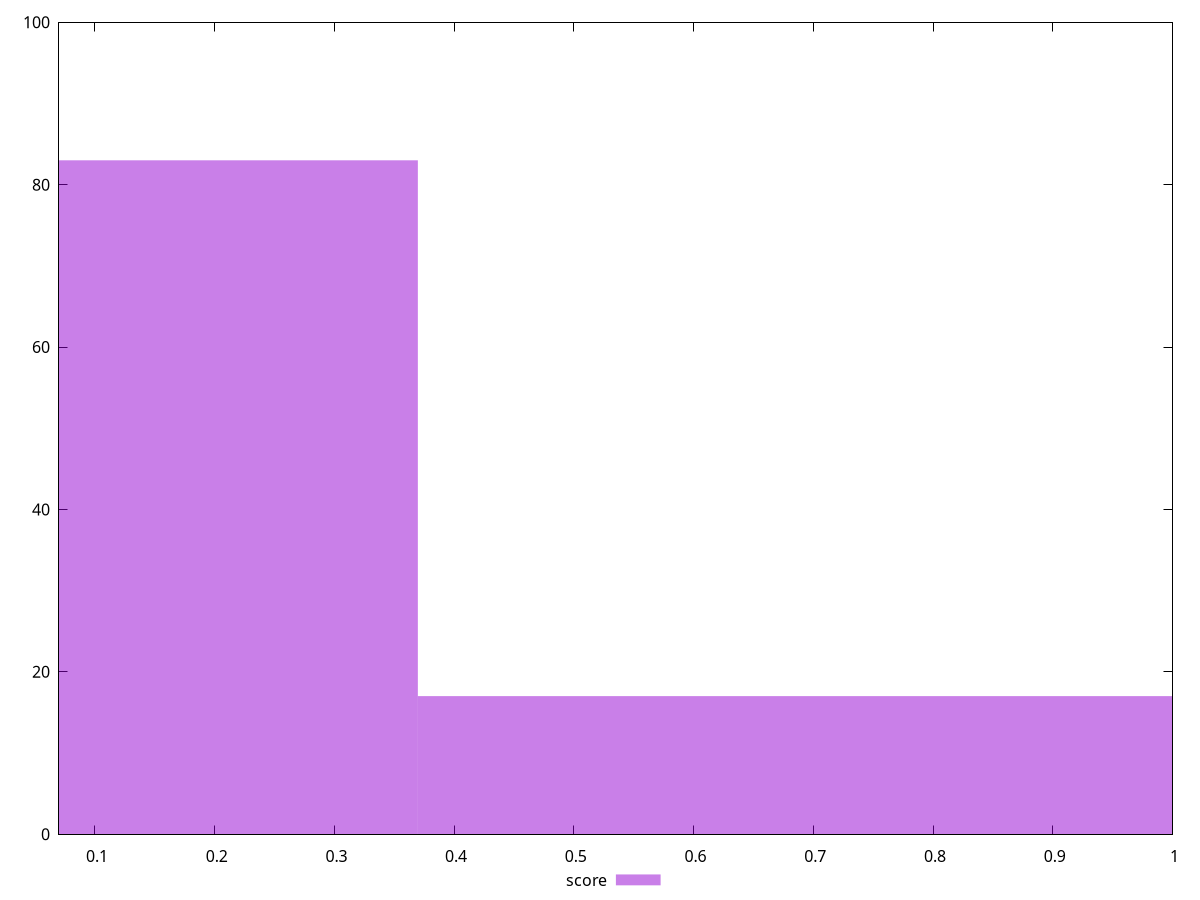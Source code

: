 reset

$score <<EOF
0 83
0.7394401020889754 17
EOF

set key outside below
set boxwidth 0.7394401020889754
set xrange [0.07:1]
set yrange [0:100]
set trange [0:100]
set style fill transparent solid 0.5 noborder
set terminal svg size 640, 490 enhanced background rgb 'white'
set output "reports/report_00028_2021-02-24T12-49-42.674Z/uses-long-cache-ttl/samples/card/score/histogram.svg"

plot $score title "score" with boxes

reset
